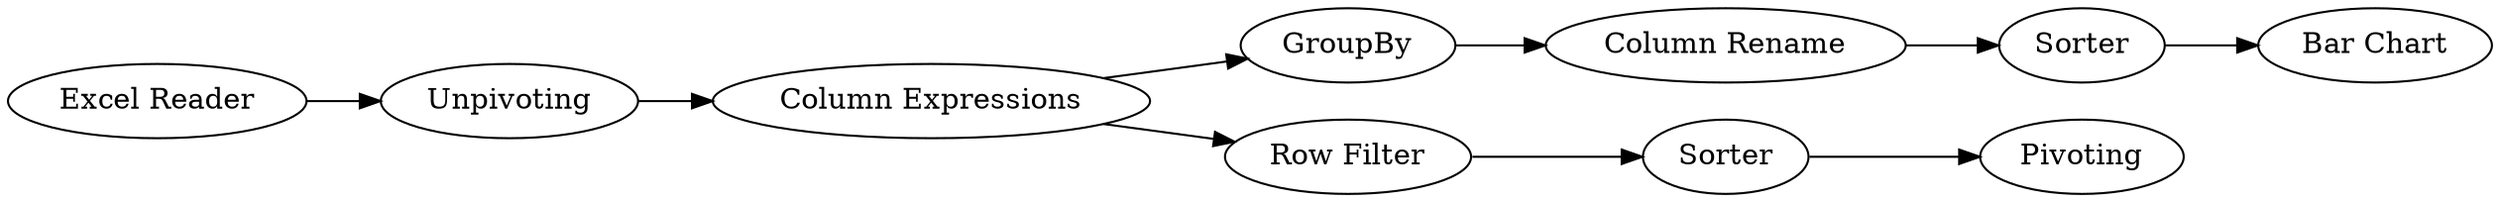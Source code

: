 digraph {
	1 -> 2
	11 -> 9
	3 -> 8
	3 -> 5
	7 -> 6
	9 -> 10
	2 -> 3
	5 -> 7
	8 -> 11
	5 [label="Row Filter"]
	1 [label="Excel Reader"]
	7 [label=Sorter]
	9 [label=Sorter]
	11 [label="Column Rename"]
	8 [label=GroupBy]
	6 [label=Pivoting]
	3 [label="Column Expressions"]
	2 [label=Unpivoting]
	10 [label="Bar Chart"]
	rankdir=LR
}
